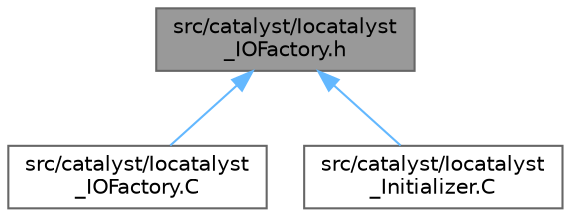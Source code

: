 digraph "src/catalyst/Iocatalyst_IOFactory.h"
{
 // INTERACTIVE_SVG=YES
 // LATEX_PDF_SIZE
  bgcolor="transparent";
  edge [fontname=Helvetica,fontsize=10,labelfontname=Helvetica,labelfontsize=10];
  node [fontname=Helvetica,fontsize=10,shape=box,height=0.2,width=0.4];
  Node1 [id="Node000001",label="src/catalyst/Iocatalyst\l_IOFactory.h",height=0.2,width=0.4,color="gray40", fillcolor="grey60", style="filled", fontcolor="black",tooltip=" "];
  Node1 -> Node2 [id="edge1_Node000001_Node000002",dir="back",color="steelblue1",style="solid",tooltip=" "];
  Node2 [id="Node000002",label="src/catalyst/Iocatalyst\l_IOFactory.C",height=0.2,width=0.4,color="grey40", fillcolor="white", style="filled",URL="$Iocatalyst__IOFactory_8C.html",tooltip=" "];
  Node1 -> Node3 [id="edge2_Node000001_Node000003",dir="back",color="steelblue1",style="solid",tooltip=" "];
  Node3 [id="Node000003",label="src/catalyst/Iocatalyst\l_Initializer.C",height=0.2,width=0.4,color="grey40", fillcolor="white", style="filled",URL="$Iocatalyst__Initializer_8C.html",tooltip=" "];
}
